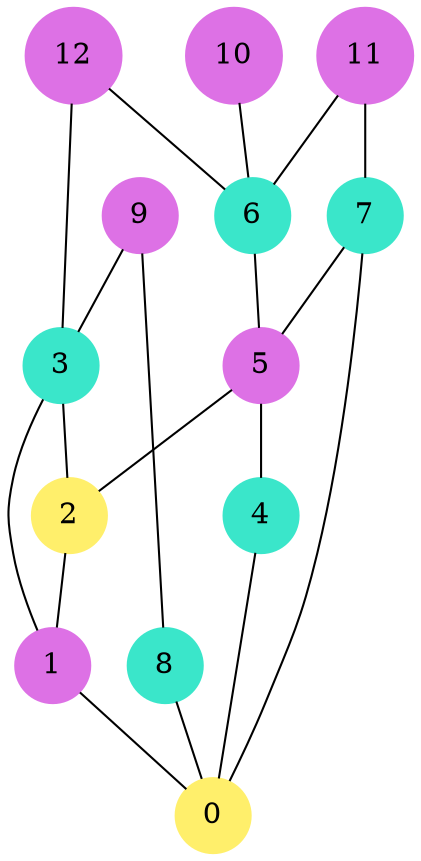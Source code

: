 graph G {
	node [shape=circle style=filled]
	0 [color="#ffef6b"]
	1 [color="#dd71e5"]
	2 [color="#ffef6b"]
	3 [color="#3AE6CA"]
	4 [color="#3AE6CA"]
	5 [color="#dd71e5"]
	6 [color="#3AE6CA"]
	7 [color="#3AE6CA"]
	8 [color="#3AE6CA"]
	9 [color="#dd71e5"]
	10 [color="#dd71e5"]
	11 [color="#dd71e5"]
	12 [color="#dd71e5"]
	1 -- 0;
	2 -- 1;
	3 -- 1;
	3 -- 2;
	4 -- 0;
	5 -- 2;
	5 -- 4;
	6 -- 5;
	7 -- 0;
	7 -- 5;
	8 -- 0;
	9 -- 3;
	9 -- 8;
	10 -- 6;
	11 -- 6;
	11 -- 7;
	12 -- 3;
	12 -- 6;
}
